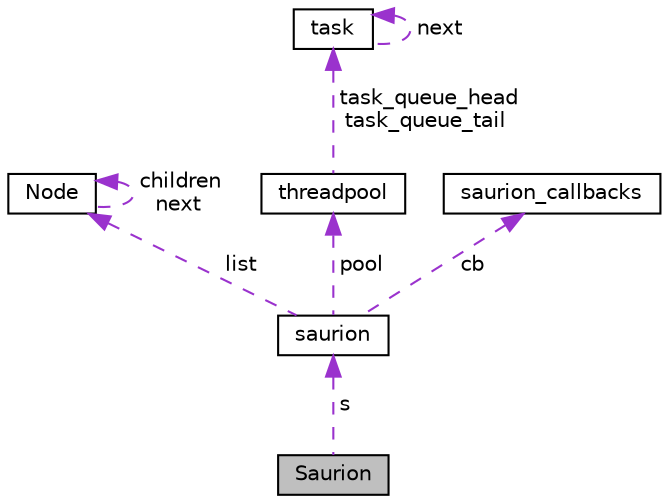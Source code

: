digraph "Saurion"
{
 // LATEX_PDF_SIZE
  edge [fontname="Helvetica",fontsize="10",labelfontname="Helvetica",labelfontsize="10"];
  node [fontname="Helvetica",fontsize="10",shape=record];
  Node1 [label="Saurion",height=0.2,width=0.4,color="black", fillcolor="grey75", style="filled", fontcolor="black",tooltip="A class for managing network connections with callback-based event handling."];
  Node2 -> Node1 [dir="back",color="darkorchid3",fontsize="10",style="dashed",label=" s" ,fontname="Helvetica"];
  Node2 [label="saurion",height=0.2,width=0.4,color="black", fillcolor="white", style="filled",URL="$df/d32/structsaurion.html",tooltip="Main structure for managing io_uring and socket events."];
  Node3 -> Node2 [dir="back",color="darkorchid3",fontsize="10",style="dashed",label=" list" ,fontname="Helvetica"];
  Node3 [label="Node",height=0.2,width=0.4,color="black", fillcolor="white", style="filled",URL="$d8/d49/structNode.html",tooltip="Represents a node in the linked list."];
  Node3 -> Node3 [dir="back",color="darkorchid3",fontsize="10",style="dashed",label=" children\nnext" ,fontname="Helvetica"];
  Node4 -> Node2 [dir="back",color="darkorchid3",fontsize="10",style="dashed",label=" pool" ,fontname="Helvetica"];
  Node4 [label="threadpool",height=0.2,width=0.4,color="black", fillcolor="white", style="filled",URL="$d9/d42/structthreadpool.html",tooltip="Represents a thread pool."];
  Node5 -> Node4 [dir="back",color="darkorchid3",fontsize="10",style="dashed",label=" task_queue_head\ntask_queue_tail" ,fontname="Helvetica"];
  Node5 [label="task",height=0.2,width=0.4,color="black", fillcolor="white", style="filled",URL="$db/da2/structtask.html",tooltip=" "];
  Node5 -> Node5 [dir="back",color="darkorchid3",fontsize="10",style="dashed",label=" next" ,fontname="Helvetica"];
  Node6 -> Node2 [dir="back",color="darkorchid3",fontsize="10",style="dashed",label=" cb" ,fontname="Helvetica"];
  Node6 [label="saurion_callbacks",height=0.2,width=0.4,color="black", fillcolor="white", style="filled",URL="$d8/d5e/structsaurion__callbacks.html",tooltip="Structure containing callback functions to handle socket events."];
}
